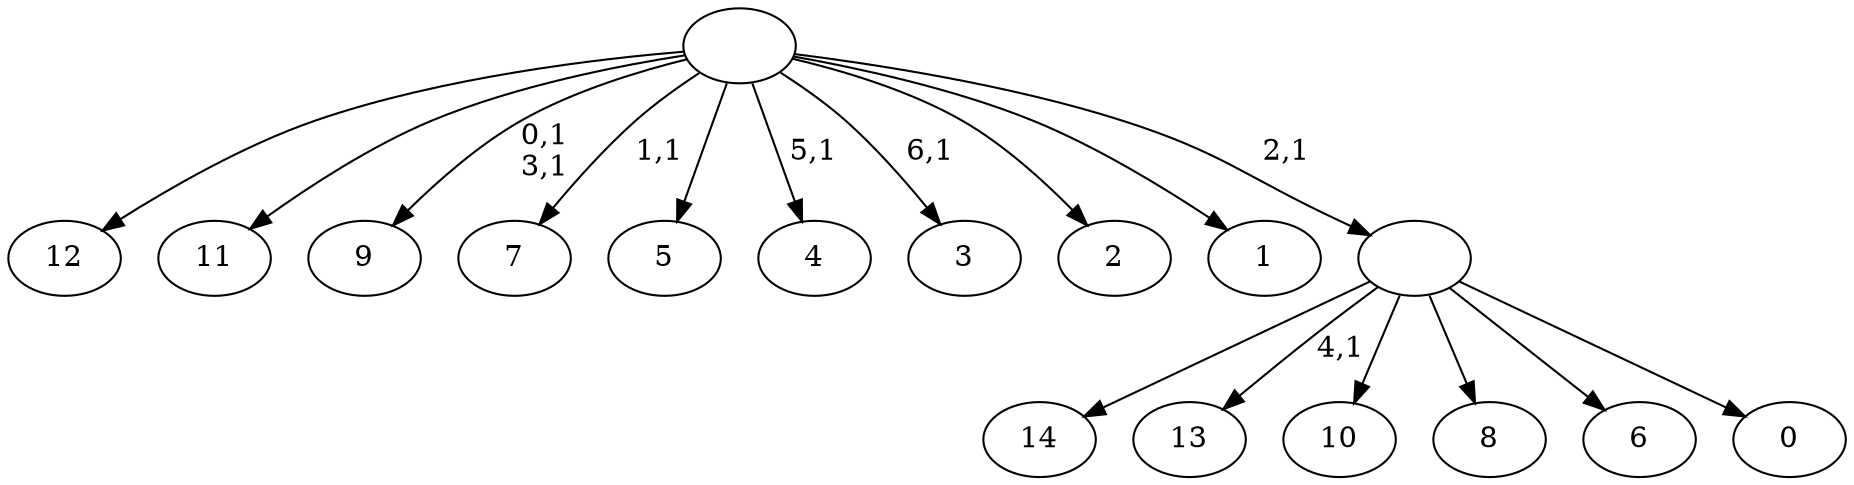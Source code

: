 digraph T {
	22 [label="14"]
	21 [label="13"]
	19 [label="12"]
	18 [label="11"]
	17 [label="10"]
	16 [label="9"]
	13 [label="8"]
	12 [label="7"]
	10 [label="6"]
	9 [label="5"]
	8 [label="4"]
	6 [label="3"]
	4 [label="2"]
	3 [label="1"]
	2 [label="0"]
	1 [label=""]
	0 [label=""]
	1 -> 21 [label="4,1"]
	1 -> 22 [label=""]
	1 -> 17 [label=""]
	1 -> 13 [label=""]
	1 -> 10 [label=""]
	1 -> 2 [label=""]
	0 -> 6 [label="6,1"]
	0 -> 8 [label="5,1"]
	0 -> 12 [label="1,1"]
	0 -> 16 [label="0,1\n3,1"]
	0 -> 19 [label=""]
	0 -> 18 [label=""]
	0 -> 9 [label=""]
	0 -> 4 [label=""]
	0 -> 3 [label=""]
	0 -> 1 [label="2,1"]
}
